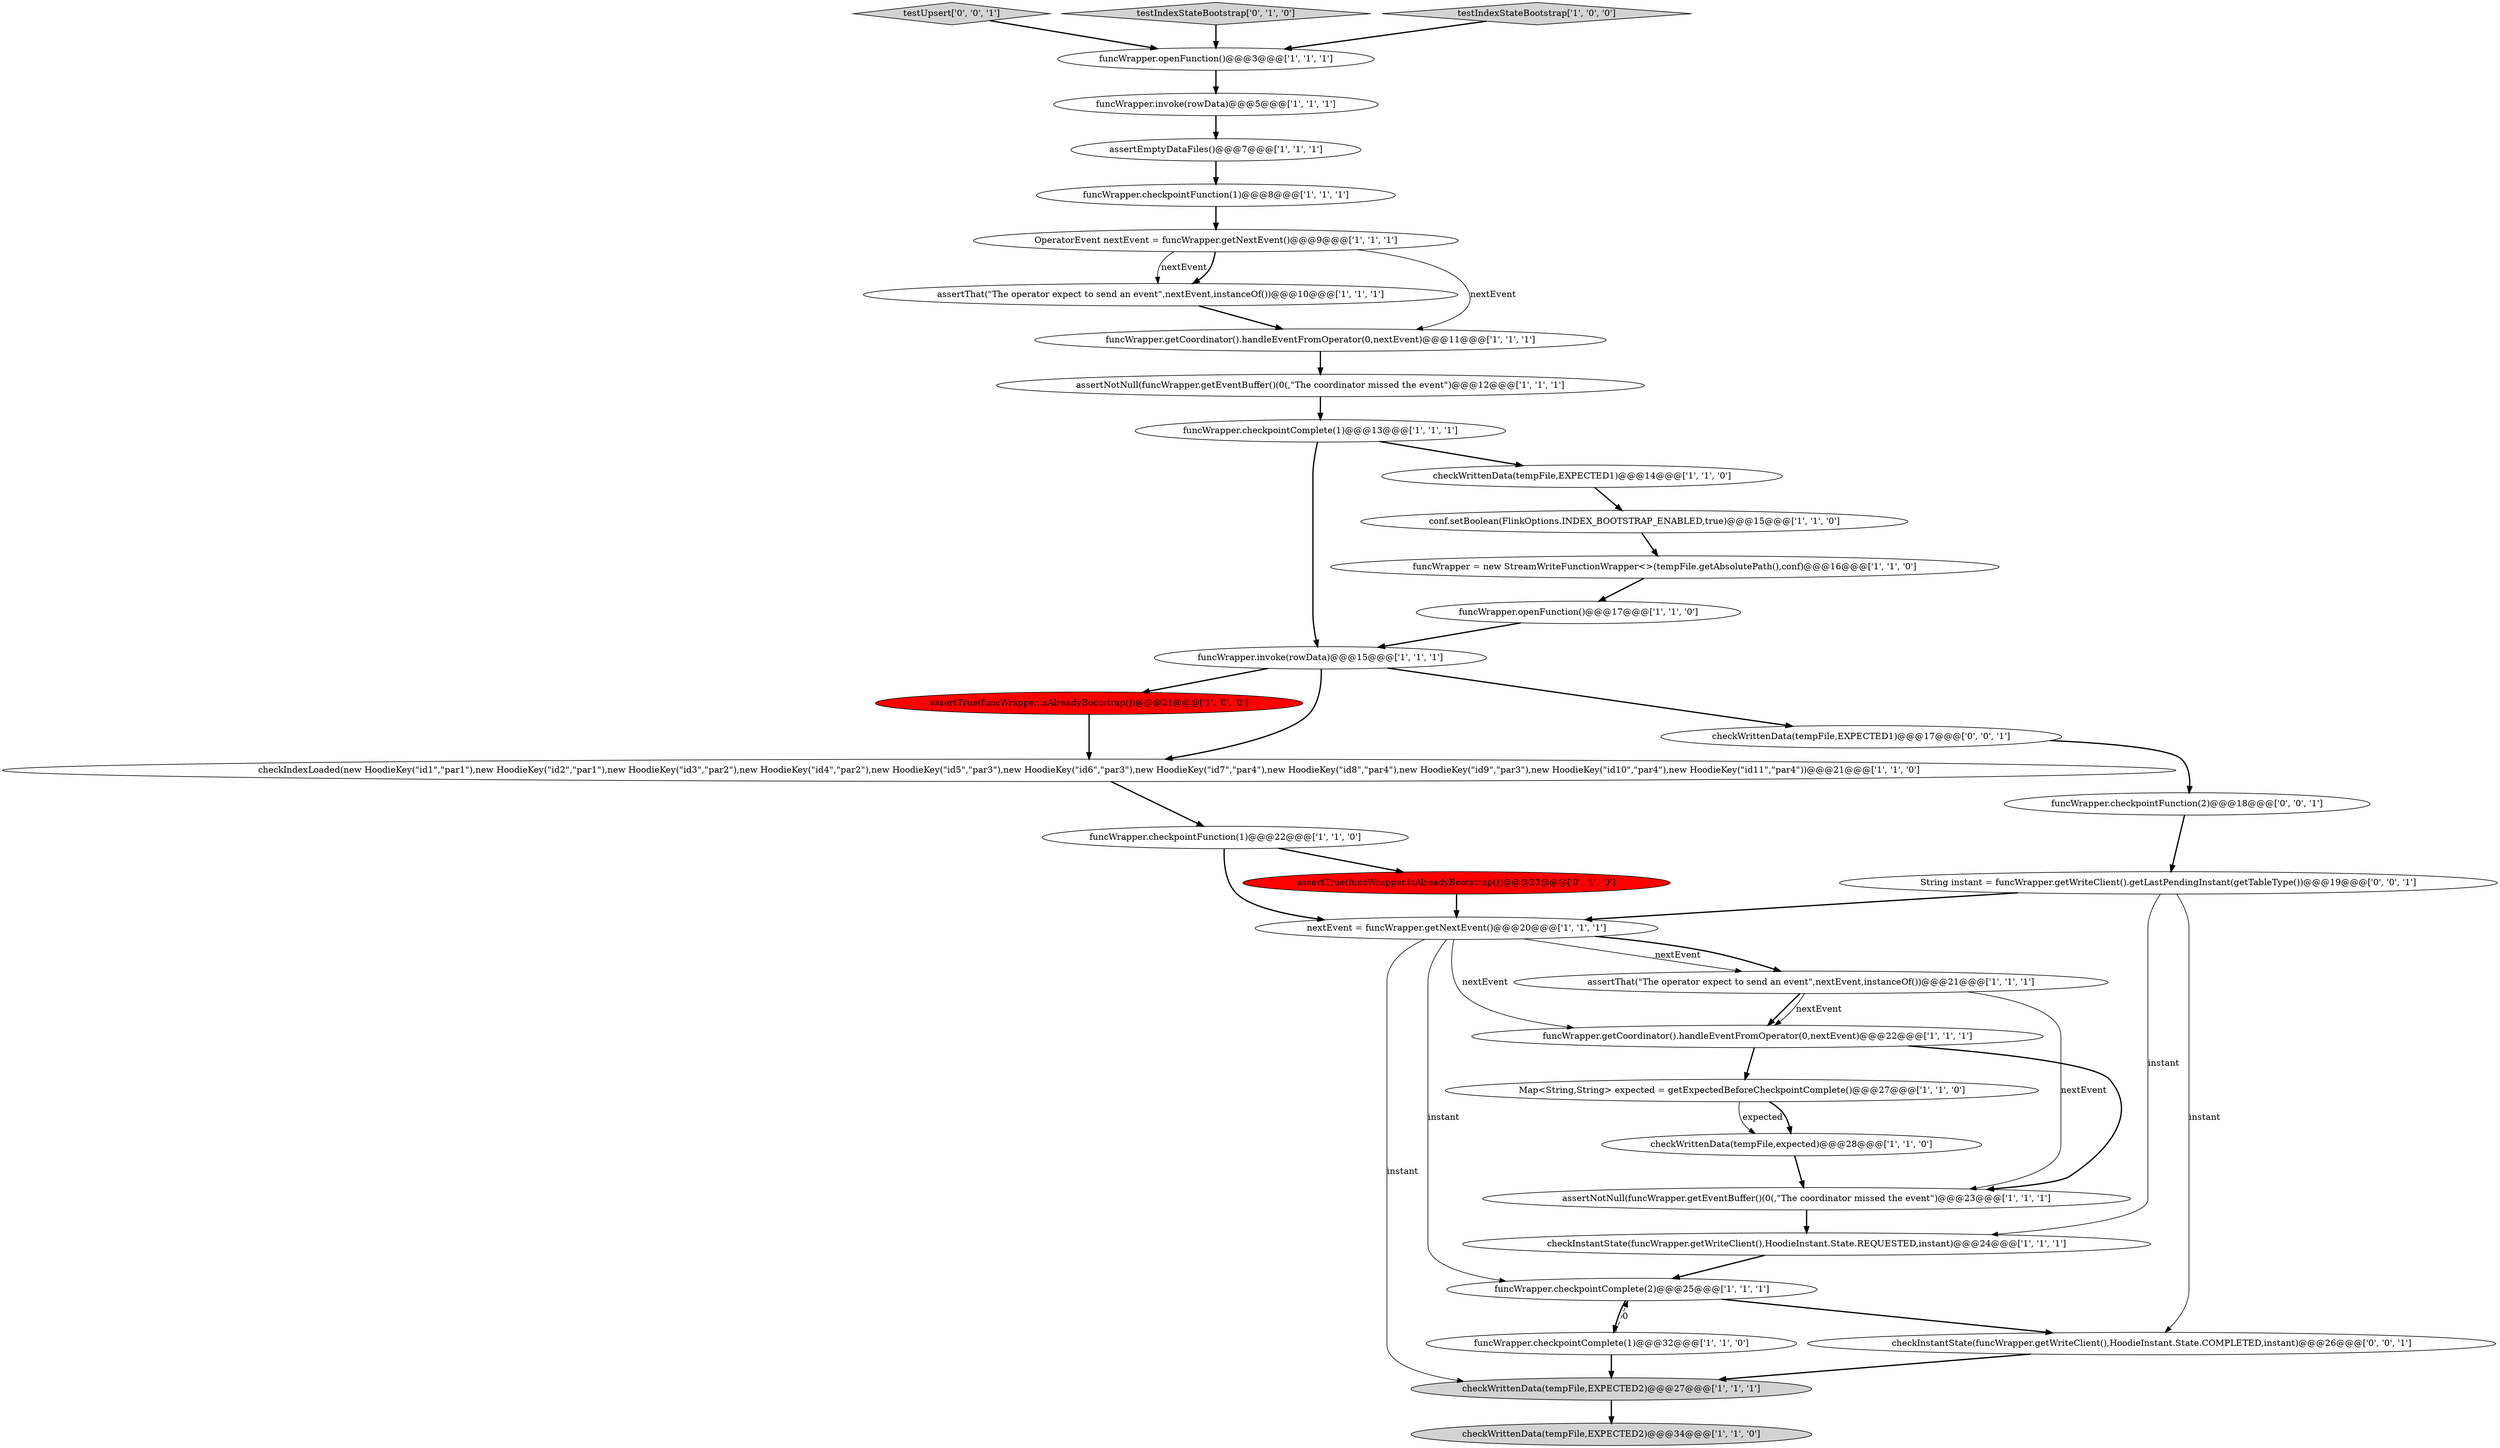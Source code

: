 digraph {
14 [style = filled, label = "assertEmptyDataFiles()@@@7@@@['1', '1', '1']", fillcolor = white, shape = ellipse image = "AAA0AAABBB1BBB"];
16 [style = filled, label = "nextEvent = funcWrapper.getNextEvent()@@@20@@@['1', '1', '1']", fillcolor = white, shape = ellipse image = "AAA0AAABBB1BBB"];
23 [style = filled, label = "assertThat(\"The operator expect to send an event\",nextEvent,instanceOf())@@@10@@@['1', '1', '1']", fillcolor = white, shape = ellipse image = "AAA0AAABBB1BBB"];
4 [style = filled, label = "checkWrittenData(tempFile,expected)@@@28@@@['1', '1', '0']", fillcolor = white, shape = ellipse image = "AAA0AAABBB1BBB"];
24 [style = filled, label = "funcWrapper.getCoordinator().handleEventFromOperator(0,nextEvent)@@@11@@@['1', '1', '1']", fillcolor = white, shape = ellipse image = "AAA0AAABBB1BBB"];
31 [style = filled, label = "funcWrapper.checkpointFunction(2)@@@18@@@['0', '0', '1']", fillcolor = white, shape = ellipse image = "AAA0AAABBB3BBB"];
33 [style = filled, label = "testUpsert['0', '0', '1']", fillcolor = lightgray, shape = diamond image = "AAA0AAABBB3BBB"];
0 [style = filled, label = "funcWrapper.openFunction()@@@3@@@['1', '1', '1']", fillcolor = white, shape = ellipse image = "AAA0AAABBB1BBB"];
15 [style = filled, label = "funcWrapper.checkpointFunction(1)@@@22@@@['1', '1', '0']", fillcolor = white, shape = ellipse image = "AAA0AAABBB1BBB"];
17 [style = filled, label = "Map<String,String> expected = getExpectedBeforeCheckpointComplete()@@@27@@@['1', '1', '0']", fillcolor = white, shape = ellipse image = "AAA0AAABBB1BBB"];
30 [style = filled, label = "testIndexStateBootstrap['0', '1', '0']", fillcolor = lightgray, shape = diamond image = "AAA0AAABBB2BBB"];
22 [style = filled, label = "assertNotNull(funcWrapper.getEventBuffer()(0(,\"The coordinator missed the event\")@@@23@@@['1', '1', '1']", fillcolor = white, shape = ellipse image = "AAA0AAABBB1BBB"];
18 [style = filled, label = "assertTrue(funcWrapper.isAlreadyBootstrap())@@@21@@@['1', '0', '0']", fillcolor = red, shape = ellipse image = "AAA1AAABBB1BBB"];
13 [style = filled, label = "checkInstantState(funcWrapper.getWriteClient(),HoodieInstant.State.REQUESTED,instant)@@@24@@@['1', '1', '1']", fillcolor = white, shape = ellipse image = "AAA0AAABBB1BBB"];
25 [style = filled, label = "funcWrapper = new StreamWriteFunctionWrapper<>(tempFile.getAbsolutePath(),conf)@@@16@@@['1', '1', '0']", fillcolor = white, shape = ellipse image = "AAA0AAABBB1BBB"];
11 [style = filled, label = "OperatorEvent nextEvent = funcWrapper.getNextEvent()@@@9@@@['1', '1', '1']", fillcolor = white, shape = ellipse image = "AAA0AAABBB1BBB"];
20 [style = filled, label = "conf.setBoolean(FlinkOptions.INDEX_BOOTSTRAP_ENABLED,true)@@@15@@@['1', '1', '0']", fillcolor = white, shape = ellipse image = "AAA0AAABBB1BBB"];
19 [style = filled, label = "assertNotNull(funcWrapper.getEventBuffer()(0(,\"The coordinator missed the event\")@@@12@@@['1', '1', '1']", fillcolor = white, shape = ellipse image = "AAA0AAABBB1BBB"];
5 [style = filled, label = "checkIndexLoaded(new HoodieKey(\"id1\",\"par1\"),new HoodieKey(\"id2\",\"par1\"),new HoodieKey(\"id3\",\"par2\"),new HoodieKey(\"id4\",\"par2\"),new HoodieKey(\"id5\",\"par3\"),new HoodieKey(\"id6\",\"par3\"),new HoodieKey(\"id7\",\"par4\"),new HoodieKey(\"id8\",\"par4\"),new HoodieKey(\"id9\",\"par3\"),new HoodieKey(\"id10\",\"par4\"),new HoodieKey(\"id11\",\"par4\"))@@@21@@@['1', '1', '0']", fillcolor = white, shape = ellipse image = "AAA0AAABBB1BBB"];
8 [style = filled, label = "testIndexStateBootstrap['1', '0', '0']", fillcolor = lightgray, shape = diamond image = "AAA0AAABBB1BBB"];
12 [style = filled, label = "assertThat(\"The operator expect to send an event\",nextEvent,instanceOf())@@@21@@@['1', '1', '1']", fillcolor = white, shape = ellipse image = "AAA0AAABBB1BBB"];
7 [style = filled, label = "funcWrapper.checkpointComplete(1)@@@32@@@['1', '1', '0']", fillcolor = white, shape = ellipse image = "AAA0AAABBB1BBB"];
9 [style = filled, label = "funcWrapper.checkpointComplete(1)@@@13@@@['1', '1', '1']", fillcolor = white, shape = ellipse image = "AAA0AAABBB1BBB"];
2 [style = filled, label = "funcWrapper.invoke(rowData)@@@5@@@['1', '1', '1']", fillcolor = white, shape = ellipse image = "AAA0AAABBB1BBB"];
10 [style = filled, label = "checkWrittenData(tempFile,EXPECTED2)@@@34@@@['1', '1', '0']", fillcolor = lightgray, shape = ellipse image = "AAA0AAABBB1BBB"];
35 [style = filled, label = "checkInstantState(funcWrapper.getWriteClient(),HoodieInstant.State.COMPLETED,instant)@@@26@@@['0', '0', '1']", fillcolor = white, shape = ellipse image = "AAA0AAABBB3BBB"];
26 [style = filled, label = "funcWrapper.invoke(rowData)@@@15@@@['1', '1', '1']", fillcolor = white, shape = ellipse image = "AAA0AAABBB1BBB"];
29 [style = filled, label = "assertTrue(funcWrapper.isAlreadyBootstrap())@@@23@@@['0', '1', '0']", fillcolor = red, shape = ellipse image = "AAA1AAABBB2BBB"];
28 [style = filled, label = "checkWrittenData(tempFile,EXPECTED1)@@@14@@@['1', '1', '0']", fillcolor = white, shape = ellipse image = "AAA0AAABBB1BBB"];
3 [style = filled, label = "funcWrapper.openFunction()@@@17@@@['1', '1', '0']", fillcolor = white, shape = ellipse image = "AAA0AAABBB1BBB"];
27 [style = filled, label = "funcWrapper.checkpointFunction(1)@@@8@@@['1', '1', '1']", fillcolor = white, shape = ellipse image = "AAA0AAABBB1BBB"];
1 [style = filled, label = "funcWrapper.getCoordinator().handleEventFromOperator(0,nextEvent)@@@22@@@['1', '1', '1']", fillcolor = white, shape = ellipse image = "AAA0AAABBB1BBB"];
32 [style = filled, label = "checkWrittenData(tempFile,EXPECTED1)@@@17@@@['0', '0', '1']", fillcolor = white, shape = ellipse image = "AAA0AAABBB3BBB"];
34 [style = filled, label = "String instant = funcWrapper.getWriteClient().getLastPendingInstant(getTableType())@@@19@@@['0', '0', '1']", fillcolor = white, shape = ellipse image = "AAA0AAABBB3BBB"];
6 [style = filled, label = "funcWrapper.checkpointComplete(2)@@@25@@@['1', '1', '1']", fillcolor = white, shape = ellipse image = "AAA0AAABBB1BBB"];
21 [style = filled, label = "checkWrittenData(tempFile,EXPECTED2)@@@27@@@['1', '1', '1']", fillcolor = lightgray, shape = ellipse image = "AAA0AAABBB1BBB"];
21->10 [style = bold, label=""];
24->19 [style = bold, label=""];
15->29 [style = bold, label=""];
26->32 [style = bold, label=""];
6->35 [style = bold, label=""];
28->20 [style = bold, label=""];
26->5 [style = bold, label=""];
16->21 [style = solid, label="instant"];
0->2 [style = bold, label=""];
25->3 [style = bold, label=""];
3->26 [style = bold, label=""];
5->15 [style = bold, label=""];
16->12 [style = solid, label="nextEvent"];
12->22 [style = solid, label="nextEvent"];
15->16 [style = bold, label=""];
12->1 [style = bold, label=""];
20->25 [style = bold, label=""];
35->21 [style = bold, label=""];
31->34 [style = bold, label=""];
1->17 [style = bold, label=""];
11->24 [style = solid, label="nextEvent"];
1->22 [style = bold, label=""];
9->28 [style = bold, label=""];
8->0 [style = bold, label=""];
9->26 [style = bold, label=""];
33->0 [style = bold, label=""];
34->13 [style = solid, label="instant"];
7->6 [style = dashed, label="0"];
23->24 [style = bold, label=""];
34->35 [style = solid, label="instant"];
27->11 [style = bold, label=""];
19->9 [style = bold, label=""];
12->1 [style = solid, label="nextEvent"];
18->5 [style = bold, label=""];
34->16 [style = bold, label=""];
16->1 [style = solid, label="nextEvent"];
2->14 [style = bold, label=""];
7->21 [style = bold, label=""];
16->6 [style = solid, label="instant"];
30->0 [style = bold, label=""];
14->27 [style = bold, label=""];
17->4 [style = solid, label="expected"];
13->6 [style = bold, label=""];
11->23 [style = solid, label="nextEvent"];
6->7 [style = bold, label=""];
11->23 [style = bold, label=""];
16->12 [style = bold, label=""];
4->22 [style = bold, label=""];
29->16 [style = bold, label=""];
17->4 [style = bold, label=""];
22->13 [style = bold, label=""];
32->31 [style = bold, label=""];
26->18 [style = bold, label=""];
}

